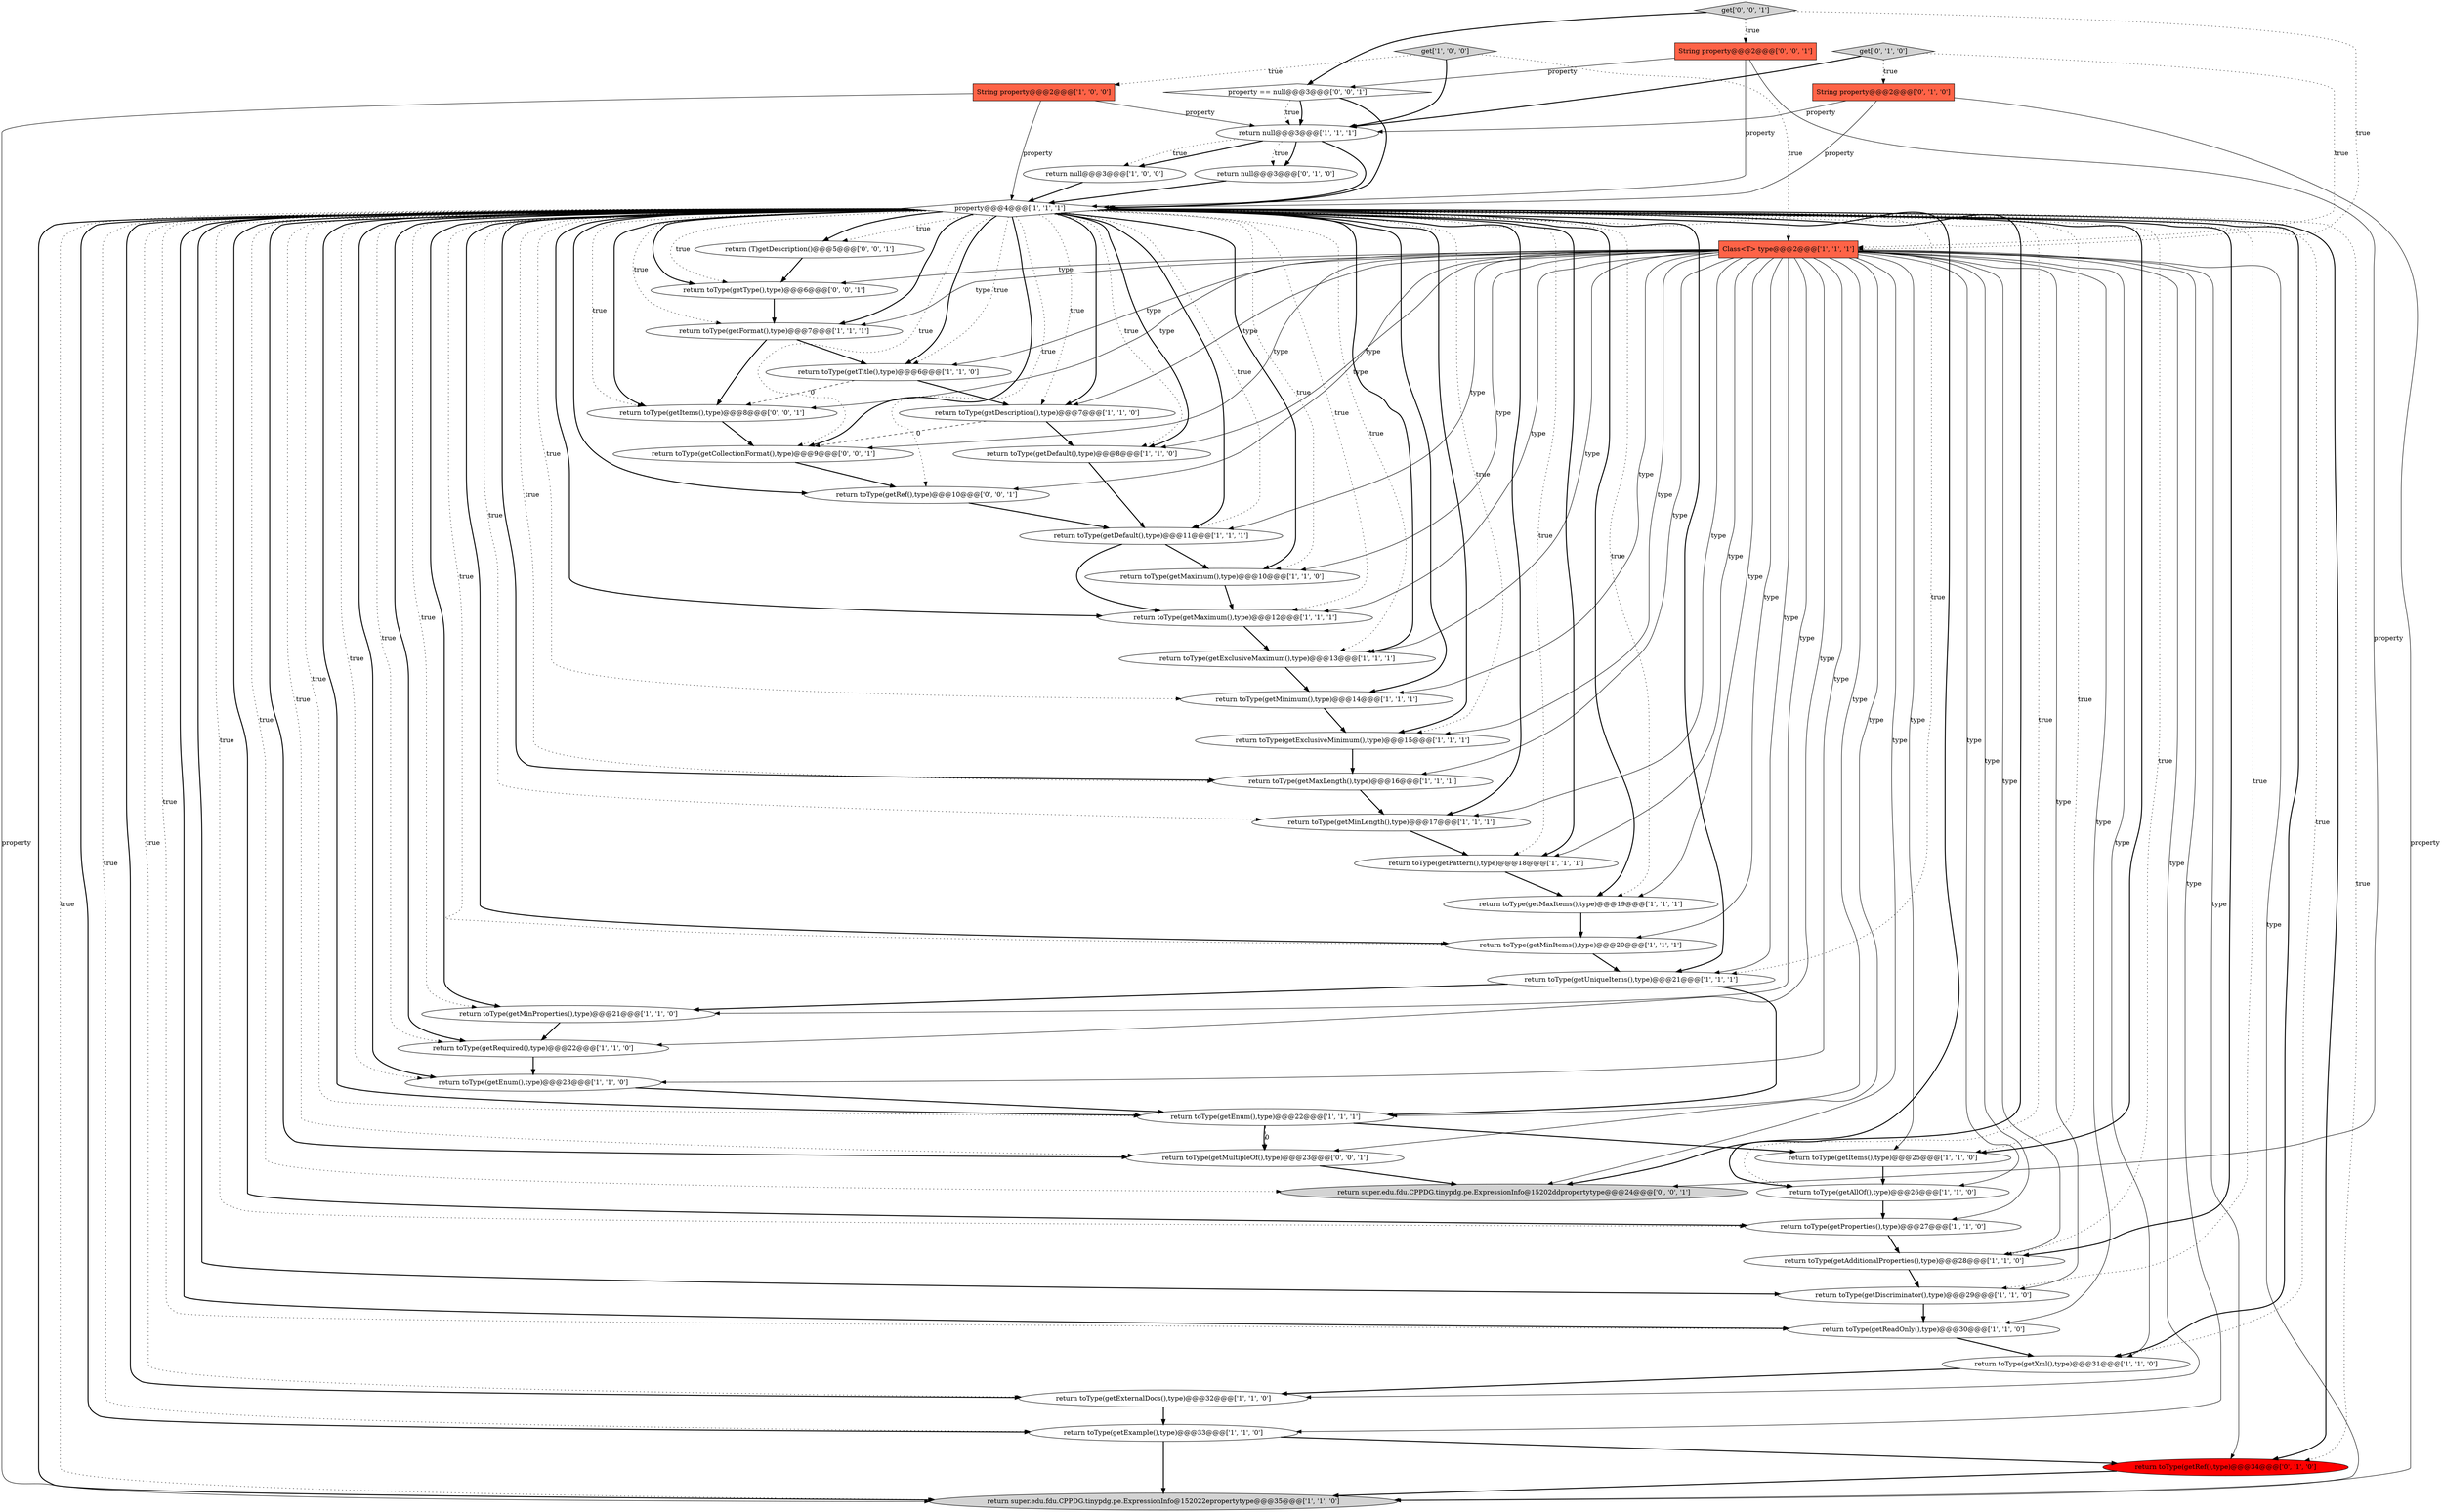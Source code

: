 digraph {
46 [style = filled, label = "return toType(getType(),type)@@@6@@@['0', '0', '1']", fillcolor = white, shape = ellipse image = "AAA0AAABBB3BBB"];
2 [style = filled, label = "property@@@4@@@['1', '1', '1']", fillcolor = white, shape = diamond image = "AAA0AAABBB1BBB"];
5 [style = filled, label = "String property@@@2@@@['1', '0', '0']", fillcolor = tomato, shape = box image = "AAA0AAABBB1BBB"];
0 [style = filled, label = "return toType(getDefault(),type)@@@8@@@['1', '1', '0']", fillcolor = white, shape = ellipse image = "AAA0AAABBB1BBB"];
32 [style = filled, label = "return toType(getDefault(),type)@@@11@@@['1', '1', '1']", fillcolor = white, shape = ellipse image = "AAA0AAABBB1BBB"];
42 [style = filled, label = "String property@@@2@@@['0', '0', '1']", fillcolor = tomato, shape = box image = "AAA0AAABBB3BBB"];
43 [style = filled, label = "return toType(getMultipleOf(),type)@@@23@@@['0', '0', '1']", fillcolor = white, shape = ellipse image = "AAA0AAABBB3BBB"];
25 [style = filled, label = "return toType(getEnum(),type)@@@22@@@['1', '1', '1']", fillcolor = white, shape = ellipse image = "AAA0AAABBB1BBB"];
33 [style = filled, label = "return toType(getTitle(),type)@@@6@@@['1', '1', '0']", fillcolor = white, shape = ellipse image = "AAA0AAABBB1BBB"];
4 [style = filled, label = "return toType(getExclusiveMinimum(),type)@@@15@@@['1', '1', '1']", fillcolor = white, shape = ellipse image = "AAA0AAABBB1BBB"];
30 [style = filled, label = "return toType(getMaximum(),type)@@@12@@@['1', '1', '1']", fillcolor = white, shape = ellipse image = "AAA0AAABBB1BBB"];
9 [style = filled, label = "return toType(getMinimum(),type)@@@14@@@['1', '1', '1']", fillcolor = white, shape = ellipse image = "AAA0AAABBB1BBB"];
17 [style = filled, label = "return toType(getMinItems(),type)@@@20@@@['1', '1', '1']", fillcolor = white, shape = ellipse image = "AAA0AAABBB1BBB"];
31 [style = filled, label = "return toType(getExclusiveMaximum(),type)@@@13@@@['1', '1', '1']", fillcolor = white, shape = ellipse image = "AAA0AAABBB1BBB"];
29 [style = filled, label = "return toType(getRequired(),type)@@@22@@@['1', '1', '0']", fillcolor = white, shape = ellipse image = "AAA0AAABBB1BBB"];
8 [style = filled, label = "return toType(getMinLength(),type)@@@17@@@['1', '1', '1']", fillcolor = white, shape = ellipse image = "AAA0AAABBB1BBB"];
22 [style = filled, label = "get['1', '0', '0']", fillcolor = lightgray, shape = diamond image = "AAA0AAABBB1BBB"];
10 [style = filled, label = "return null@@@3@@@['1', '0', '0']", fillcolor = white, shape = ellipse image = "AAA0AAABBB1BBB"];
47 [style = filled, label = "return toType(getItems(),type)@@@8@@@['0', '0', '1']", fillcolor = white, shape = ellipse image = "AAA0AAABBB3BBB"];
14 [style = filled, label = "return toType(getExternalDocs(),type)@@@32@@@['1', '1', '0']", fillcolor = white, shape = ellipse image = "AAA0AAABBB1BBB"];
26 [style = filled, label = "return toType(getExample(),type)@@@33@@@['1', '1', '0']", fillcolor = white, shape = ellipse image = "AAA0AAABBB1BBB"];
28 [style = filled, label = "Class<T> type@@@2@@@['1', '1', '1']", fillcolor = tomato, shape = box image = "AAA0AAABBB1BBB"];
15 [style = filled, label = "return null@@@3@@@['1', '1', '1']", fillcolor = white, shape = ellipse image = "AAA0AAABBB1BBB"];
24 [style = filled, label = "return toType(getUniqueItems(),type)@@@21@@@['1', '1', '1']", fillcolor = white, shape = ellipse image = "AAA0AAABBB1BBB"];
44 [style = filled, label = "property == null@@@3@@@['0', '0', '1']", fillcolor = white, shape = diamond image = "AAA0AAABBB3BBB"];
19 [style = filled, label = "return toType(getMinProperties(),type)@@@21@@@['1', '1', '0']", fillcolor = white, shape = ellipse image = "AAA0AAABBB1BBB"];
48 [style = filled, label = "return toType(getCollectionFormat(),type)@@@9@@@['0', '0', '1']", fillcolor = white, shape = ellipse image = "AAA0AAABBB3BBB"];
20 [style = filled, label = "return toType(getFormat(),type)@@@7@@@['1', '1', '1']", fillcolor = white, shape = ellipse image = "AAA0AAABBB1BBB"];
18 [style = filled, label = "return toType(getEnum(),type)@@@23@@@['1', '1', '0']", fillcolor = white, shape = ellipse image = "AAA0AAABBB1BBB"];
40 [style = filled, label = "return toType(getRef(),type)@@@10@@@['0', '0', '1']", fillcolor = white, shape = ellipse image = "AAA0AAABBB3BBB"];
35 [style = filled, label = "return toType(getAdditionalProperties(),type)@@@28@@@['1', '1', '0']", fillcolor = white, shape = ellipse image = "AAA0AAABBB1BBB"];
37 [style = filled, label = "get['0', '1', '0']", fillcolor = lightgray, shape = diamond image = "AAA0AAABBB2BBB"];
23 [style = filled, label = "return toType(getDiscriminator(),type)@@@29@@@['1', '1', '0']", fillcolor = white, shape = ellipse image = "AAA0AAABBB1BBB"];
6 [style = filled, label = "return toType(getMaxLength(),type)@@@16@@@['1', '1', '1']", fillcolor = white, shape = ellipse image = "AAA0AAABBB1BBB"];
13 [style = filled, label = "return toType(getAllOf(),type)@@@26@@@['1', '1', '0']", fillcolor = white, shape = ellipse image = "AAA0AAABBB1BBB"];
34 [style = filled, label = "return toType(getMaxItems(),type)@@@19@@@['1', '1', '1']", fillcolor = white, shape = ellipse image = "AAA0AAABBB1BBB"];
16 [style = filled, label = "return toType(getXml(),type)@@@31@@@['1', '1', '0']", fillcolor = white, shape = ellipse image = "AAA0AAABBB1BBB"];
36 [style = filled, label = "String property@@@2@@@['0', '1', '0']", fillcolor = tomato, shape = box image = "AAA0AAABBB2BBB"];
1 [style = filled, label = "return super.edu.fdu.CPPDG.tinypdg.pe.ExpressionInfo@152022epropertytype@@@35@@@['1', '1', '0']", fillcolor = lightgray, shape = ellipse image = "AAA0AAABBB1BBB"];
3 [style = filled, label = "return toType(getReadOnly(),type)@@@30@@@['1', '1', '0']", fillcolor = white, shape = ellipse image = "AAA0AAABBB1BBB"];
41 [style = filled, label = "get['0', '0', '1']", fillcolor = lightgray, shape = diamond image = "AAA0AAABBB3BBB"];
49 [style = filled, label = "return (T)getDescription()@@@5@@@['0', '0', '1']", fillcolor = white, shape = ellipse image = "AAA0AAABBB3BBB"];
38 [style = filled, label = "return null@@@3@@@['0', '1', '0']", fillcolor = white, shape = ellipse image = "AAA0AAABBB2BBB"];
27 [style = filled, label = "return toType(getPattern(),type)@@@18@@@['1', '1', '1']", fillcolor = white, shape = ellipse image = "AAA0AAABBB1BBB"];
45 [style = filled, label = "return super.edu.fdu.CPPDG.tinypdg.pe.ExpressionInfo@15202ddpropertytype@@@24@@@['0', '0', '1']", fillcolor = lightgray, shape = ellipse image = "AAA0AAABBB3BBB"];
39 [style = filled, label = "return toType(getRef(),type)@@@34@@@['0', '1', '0']", fillcolor = red, shape = ellipse image = "AAA1AAABBB2BBB"];
7 [style = filled, label = "return toType(getMaximum(),type)@@@10@@@['1', '1', '0']", fillcolor = white, shape = ellipse image = "AAA0AAABBB1BBB"];
11 [style = filled, label = "return toType(getProperties(),type)@@@27@@@['1', '1', '0']", fillcolor = white, shape = ellipse image = "AAA0AAABBB1BBB"];
21 [style = filled, label = "return toType(getItems(),type)@@@25@@@['1', '1', '0']", fillcolor = white, shape = ellipse image = "AAA0AAABBB1BBB"];
12 [style = filled, label = "return toType(getDescription(),type)@@@7@@@['1', '1', '0']", fillcolor = white, shape = ellipse image = "AAA0AAABBB1BBB"];
2->35 [style = bold, label=""];
15->10 [style = bold, label=""];
2->26 [style = bold, label=""];
22->15 [style = bold, label=""];
7->30 [style = bold, label=""];
31->9 [style = bold, label=""];
28->11 [style = solid, label="type"];
2->6 [style = bold, label=""];
44->15 [style = bold, label=""];
28->12 [style = solid, label="type"];
2->23 [style = dotted, label="true"];
25->43 [style = bold, label=""];
37->15 [style = bold, label=""];
25->43 [style = dashed, label="0"];
3->16 [style = bold, label=""];
2->18 [style = dotted, label="true"];
28->35 [style = solid, label="type"];
33->47 [style = dashed, label="0"];
28->14 [style = solid, label="type"];
29->18 [style = bold, label=""];
2->11 [style = dotted, label="true"];
2->25 [style = dotted, label="true"];
28->33 [style = solid, label="type"];
2->23 [style = bold, label=""];
35->23 [style = bold, label=""];
2->39 [style = dotted, label="true"];
2->49 [style = bold, label=""];
2->48 [style = dotted, label="true"];
2->14 [style = bold, label=""];
34->17 [style = bold, label=""];
37->36 [style = dotted, label="true"];
16->14 [style = bold, label=""];
5->15 [style = solid, label="property"];
41->42 [style = dotted, label="true"];
2->32 [style = bold, label=""];
2->24 [style = bold, label=""];
28->32 [style = solid, label="type"];
2->25 [style = bold, label=""];
8->27 [style = bold, label=""];
28->7 [style = solid, label="type"];
2->8 [style = dotted, label="true"];
25->21 [style = bold, label=""];
21->13 [style = bold, label=""];
28->1 [style = solid, label="type"];
2->31 [style = bold, label=""];
2->16 [style = bold, label=""];
2->20 [style = dotted, label="true"];
2->3 [style = dotted, label="true"];
44->2 [style = bold, label=""];
15->38 [style = bold, label=""];
2->47 [style = dotted, label="true"];
2->20 [style = bold, label=""];
2->0 [style = dotted, label="true"];
24->19 [style = bold, label=""];
28->25 [style = solid, label="type"];
2->29 [style = dotted, label="true"];
47->48 [style = bold, label=""];
2->49 [style = dotted, label="true"];
28->46 [style = solid, label="type"];
2->24 [style = dotted, label="true"];
26->1 [style = bold, label=""];
41->28 [style = dotted, label="true"];
2->34 [style = bold, label=""];
2->18 [style = bold, label=""];
15->10 [style = dotted, label="true"];
23->3 [style = bold, label=""];
28->31 [style = solid, label="type"];
2->21 [style = dotted, label="true"];
32->7 [style = bold, label=""];
28->6 [style = solid, label="type"];
2->9 [style = bold, label=""];
2->4 [style = bold, label=""];
13->11 [style = bold, label=""];
43->45 [style = bold, label=""];
38->2 [style = bold, label=""];
44->15 [style = dotted, label="true"];
2->39 [style = bold, label=""];
2->27 [style = dotted, label="true"];
2->21 [style = bold, label=""];
49->46 [style = bold, label=""];
28->45 [style = solid, label="type"];
18->25 [style = bold, label=""];
2->12 [style = dotted, label="true"];
2->33 [style = bold, label=""];
28->9 [style = solid, label="type"];
2->27 [style = bold, label=""];
46->20 [style = bold, label=""];
10->2 [style = bold, label=""];
36->2 [style = solid, label="property"];
28->40 [style = solid, label="type"];
12->48 [style = dashed, label="0"];
2->43 [style = bold, label=""];
2->19 [style = dotted, label="true"];
28->21 [style = solid, label="type"];
2->17 [style = bold, label=""];
2->48 [style = bold, label=""];
5->2 [style = solid, label="property"];
2->1 [style = bold, label=""];
19->29 [style = bold, label=""];
28->3 [style = solid, label="type"];
2->3 [style = bold, label=""];
2->30 [style = dotted, label="true"];
33->12 [style = bold, label=""];
32->30 [style = bold, label=""];
28->26 [style = solid, label="type"];
22->5 [style = dotted, label="true"];
28->47 [style = solid, label="type"];
28->19 [style = solid, label="type"];
42->45 [style = solid, label="property"];
2->0 [style = bold, label=""];
28->43 [style = solid, label="type"];
27->34 [style = bold, label=""];
2->9 [style = dotted, label="true"];
2->6 [style = dotted, label="true"];
30->31 [style = bold, label=""];
24->25 [style = bold, label=""];
5->1 [style = solid, label="property"];
2->4 [style = dotted, label="true"];
36->15 [style = solid, label="property"];
2->35 [style = dotted, label="true"];
40->32 [style = bold, label=""];
2->45 [style = bold, label=""];
28->34 [style = solid, label="type"];
2->26 [style = dotted, label="true"];
28->29 [style = solid, label="type"];
2->14 [style = dotted, label="true"];
28->4 [style = solid, label="type"];
39->1 [style = bold, label=""];
28->20 [style = solid, label="type"];
0->32 [style = bold, label=""];
28->39 [style = solid, label="type"];
2->47 [style = bold, label=""];
2->11 [style = bold, label=""];
42->2 [style = solid, label="property"];
2->16 [style = dotted, label="true"];
28->17 [style = solid, label="type"];
2->46 [style = bold, label=""];
15->2 [style = bold, label=""];
2->19 [style = bold, label=""];
2->34 [style = dotted, label="true"];
4->6 [style = bold, label=""];
28->8 [style = solid, label="type"];
2->17 [style = dotted, label="true"];
2->43 [style = dotted, label="true"];
36->1 [style = solid, label="property"];
9->4 [style = bold, label=""];
28->24 [style = solid, label="type"];
28->27 [style = solid, label="type"];
22->28 [style = dotted, label="true"];
2->45 [style = dotted, label="true"];
2->40 [style = dotted, label="true"];
28->0 [style = solid, label="type"];
2->40 [style = bold, label=""];
28->30 [style = solid, label="type"];
2->31 [style = dotted, label="true"];
12->0 [style = bold, label=""];
28->13 [style = solid, label="type"];
28->18 [style = solid, label="type"];
11->35 [style = bold, label=""];
26->39 [style = bold, label=""];
2->12 [style = bold, label=""];
20->33 [style = bold, label=""];
20->47 [style = bold, label=""];
48->40 [style = bold, label=""];
2->13 [style = bold, label=""];
2->32 [style = dotted, label="true"];
14->26 [style = bold, label=""];
17->24 [style = bold, label=""];
42->44 [style = solid, label="property"];
28->48 [style = solid, label="type"];
2->33 [style = dotted, label="true"];
2->1 [style = dotted, label="true"];
2->7 [style = dotted, label="true"];
6->8 [style = bold, label=""];
2->46 [style = dotted, label="true"];
15->38 [style = dotted, label="true"];
37->28 [style = dotted, label="true"];
28->23 [style = solid, label="type"];
2->7 [style = bold, label=""];
2->30 [style = bold, label=""];
2->29 [style = bold, label=""];
28->16 [style = solid, label="type"];
41->44 [style = bold, label=""];
2->13 [style = dotted, label="true"];
2->8 [style = bold, label=""];
}
